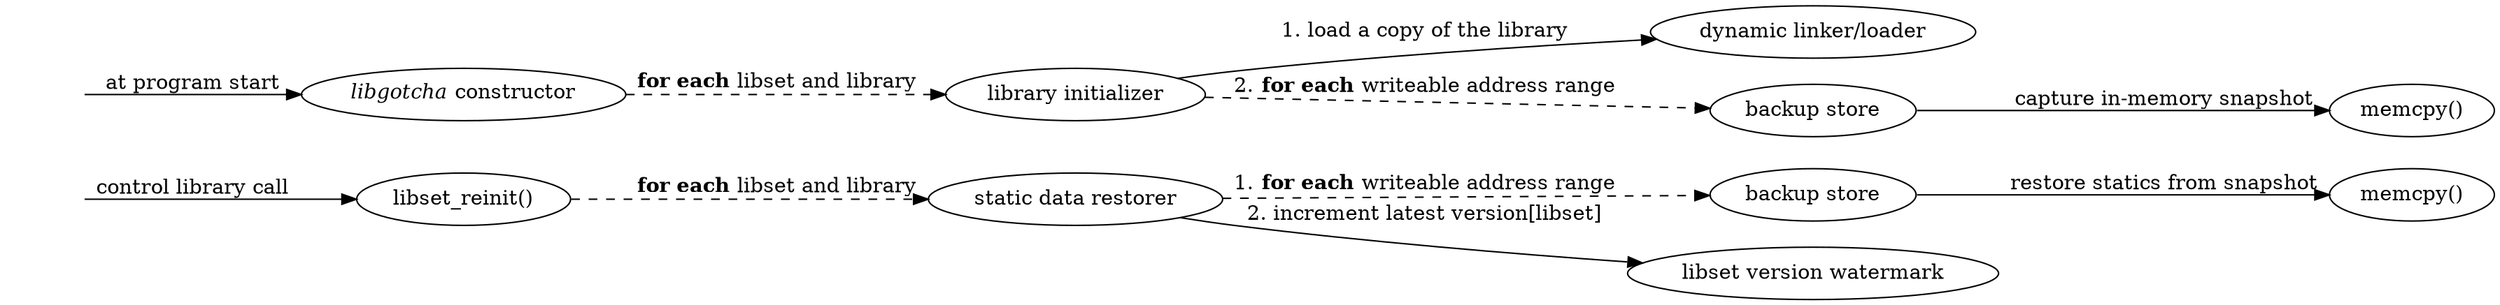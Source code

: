 strict digraph {
	rankdir=LR;
	ranksep=0;
	node [label=""];

	start [shape=none];
	renew [shape=none];

	{
		rank=same;
		edge [style=invisible, arrowhead=none];

		start -> renew;
	}

	ctor [label=<<i>libgotcha</i> constructor>];
	copy [label="library initializer"];
	rtld [label="dynamic linker/loader"];
	back [label="backup store"];
	mcpy [label="memcpy()"];

	start -> ctor [label="at program start"];
	ctor -> copy [style=dashed, label=<<b>for each</b> libset and library>];
	copy -> rtld [label="1. load a copy of the library"];
	copy -> back [style=dashed, label=<2. <b>for each</b> writeable address range>];
	back -> mcpy [label="capture in-memory snapshot"];

	reinit [label="libset_reinit()"];
	restore [label="static data restorer"];
	back2 [label="backup store"];
	water [label="libset version watermark"]
	mcpy2 [label="memcpy()"];

	renew -> reinit [label="control library call"];
	reinit -> restore [style=dashed, label=<<b>for each</b> libset and library>];
	restore -> back2 [style=dashed, label=<1. <b>for each</b> writeable address range>];
	restore -> water [label="2. increment latest version[libset]"];
	back2 -> mcpy2 [label="restore statics from snapshot"];
}
